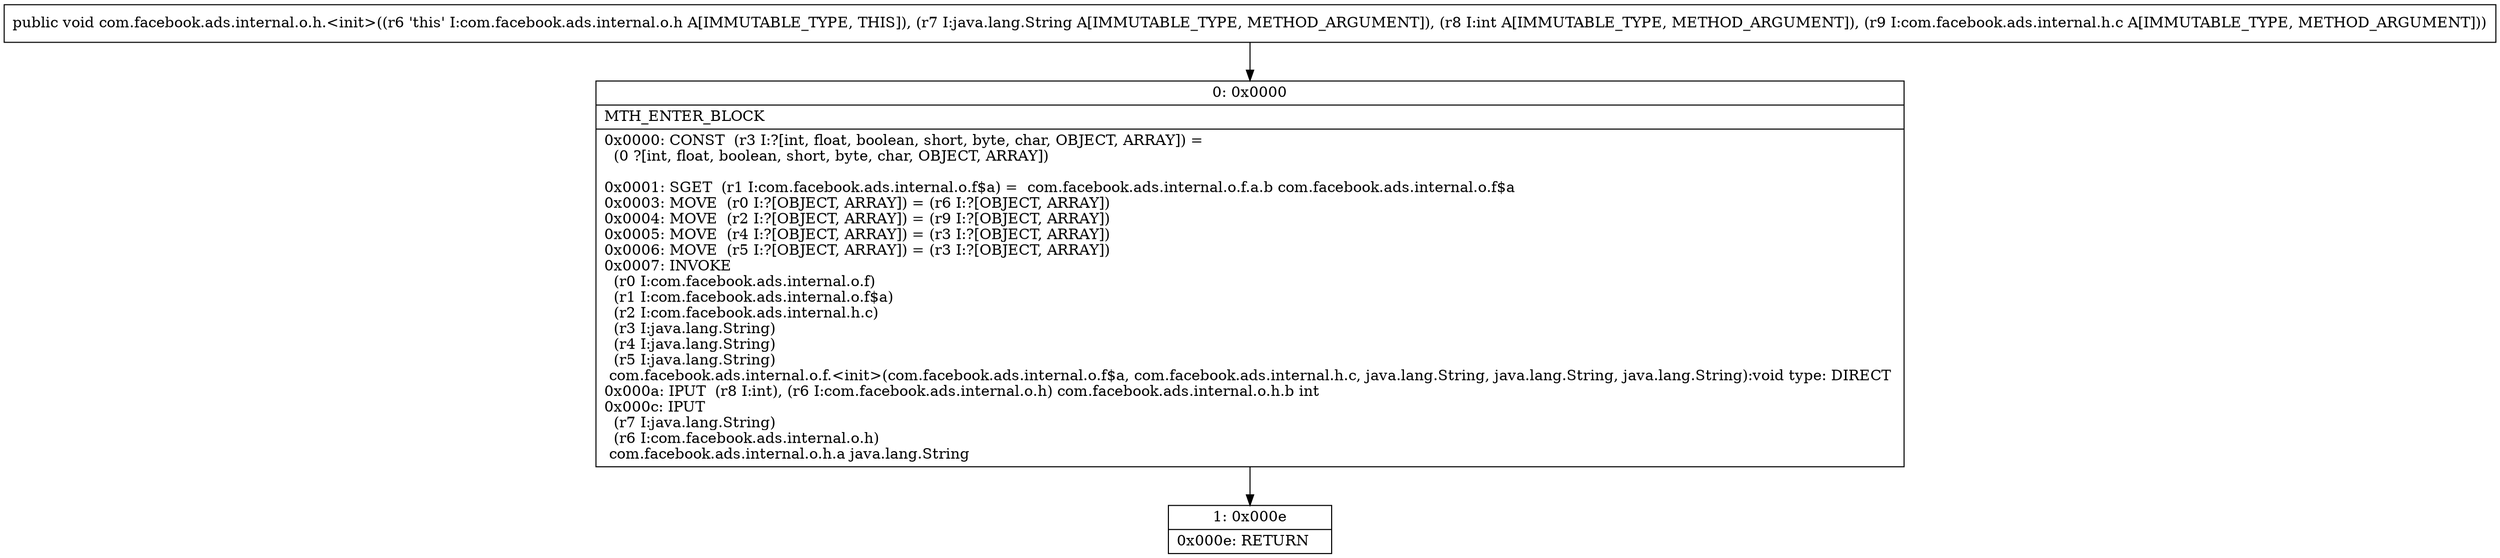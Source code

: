 digraph "CFG forcom.facebook.ads.internal.o.h.\<init\>(Ljava\/lang\/String;ILcom\/facebook\/ads\/internal\/h\/c;)V" {
Node_0 [shape=record,label="{0\:\ 0x0000|MTH_ENTER_BLOCK\l|0x0000: CONST  (r3 I:?[int, float, boolean, short, byte, char, OBJECT, ARRAY]) = \l  (0 ?[int, float, boolean, short, byte, char, OBJECT, ARRAY])\l \l0x0001: SGET  (r1 I:com.facebook.ads.internal.o.f$a) =  com.facebook.ads.internal.o.f.a.b com.facebook.ads.internal.o.f$a \l0x0003: MOVE  (r0 I:?[OBJECT, ARRAY]) = (r6 I:?[OBJECT, ARRAY]) \l0x0004: MOVE  (r2 I:?[OBJECT, ARRAY]) = (r9 I:?[OBJECT, ARRAY]) \l0x0005: MOVE  (r4 I:?[OBJECT, ARRAY]) = (r3 I:?[OBJECT, ARRAY]) \l0x0006: MOVE  (r5 I:?[OBJECT, ARRAY]) = (r3 I:?[OBJECT, ARRAY]) \l0x0007: INVOKE  \l  (r0 I:com.facebook.ads.internal.o.f)\l  (r1 I:com.facebook.ads.internal.o.f$a)\l  (r2 I:com.facebook.ads.internal.h.c)\l  (r3 I:java.lang.String)\l  (r4 I:java.lang.String)\l  (r5 I:java.lang.String)\l com.facebook.ads.internal.o.f.\<init\>(com.facebook.ads.internal.o.f$a, com.facebook.ads.internal.h.c, java.lang.String, java.lang.String, java.lang.String):void type: DIRECT \l0x000a: IPUT  (r8 I:int), (r6 I:com.facebook.ads.internal.o.h) com.facebook.ads.internal.o.h.b int \l0x000c: IPUT  \l  (r7 I:java.lang.String)\l  (r6 I:com.facebook.ads.internal.o.h)\l com.facebook.ads.internal.o.h.a java.lang.String \l}"];
Node_1 [shape=record,label="{1\:\ 0x000e|0x000e: RETURN   \l}"];
MethodNode[shape=record,label="{public void com.facebook.ads.internal.o.h.\<init\>((r6 'this' I:com.facebook.ads.internal.o.h A[IMMUTABLE_TYPE, THIS]), (r7 I:java.lang.String A[IMMUTABLE_TYPE, METHOD_ARGUMENT]), (r8 I:int A[IMMUTABLE_TYPE, METHOD_ARGUMENT]), (r9 I:com.facebook.ads.internal.h.c A[IMMUTABLE_TYPE, METHOD_ARGUMENT])) }"];
MethodNode -> Node_0;
Node_0 -> Node_1;
}

